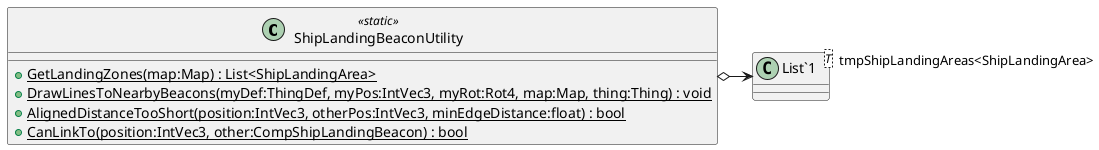 @startuml
class ShipLandingBeaconUtility <<static>> {
    + {static} GetLandingZones(map:Map) : List<ShipLandingArea>
    + {static} DrawLinesToNearbyBeacons(myDef:ThingDef, myPos:IntVec3, myRot:Rot4, map:Map, thing:Thing) : void
    + {static} AlignedDistanceTooShort(position:IntVec3, otherPos:IntVec3, minEdgeDistance:float) : bool
    + {static} CanLinkTo(position:IntVec3, other:CompShipLandingBeacon) : bool
}
class "List`1"<T> {
}
ShipLandingBeaconUtility o-> "tmpShipLandingAreas<ShipLandingArea>" "List`1"
@enduml
